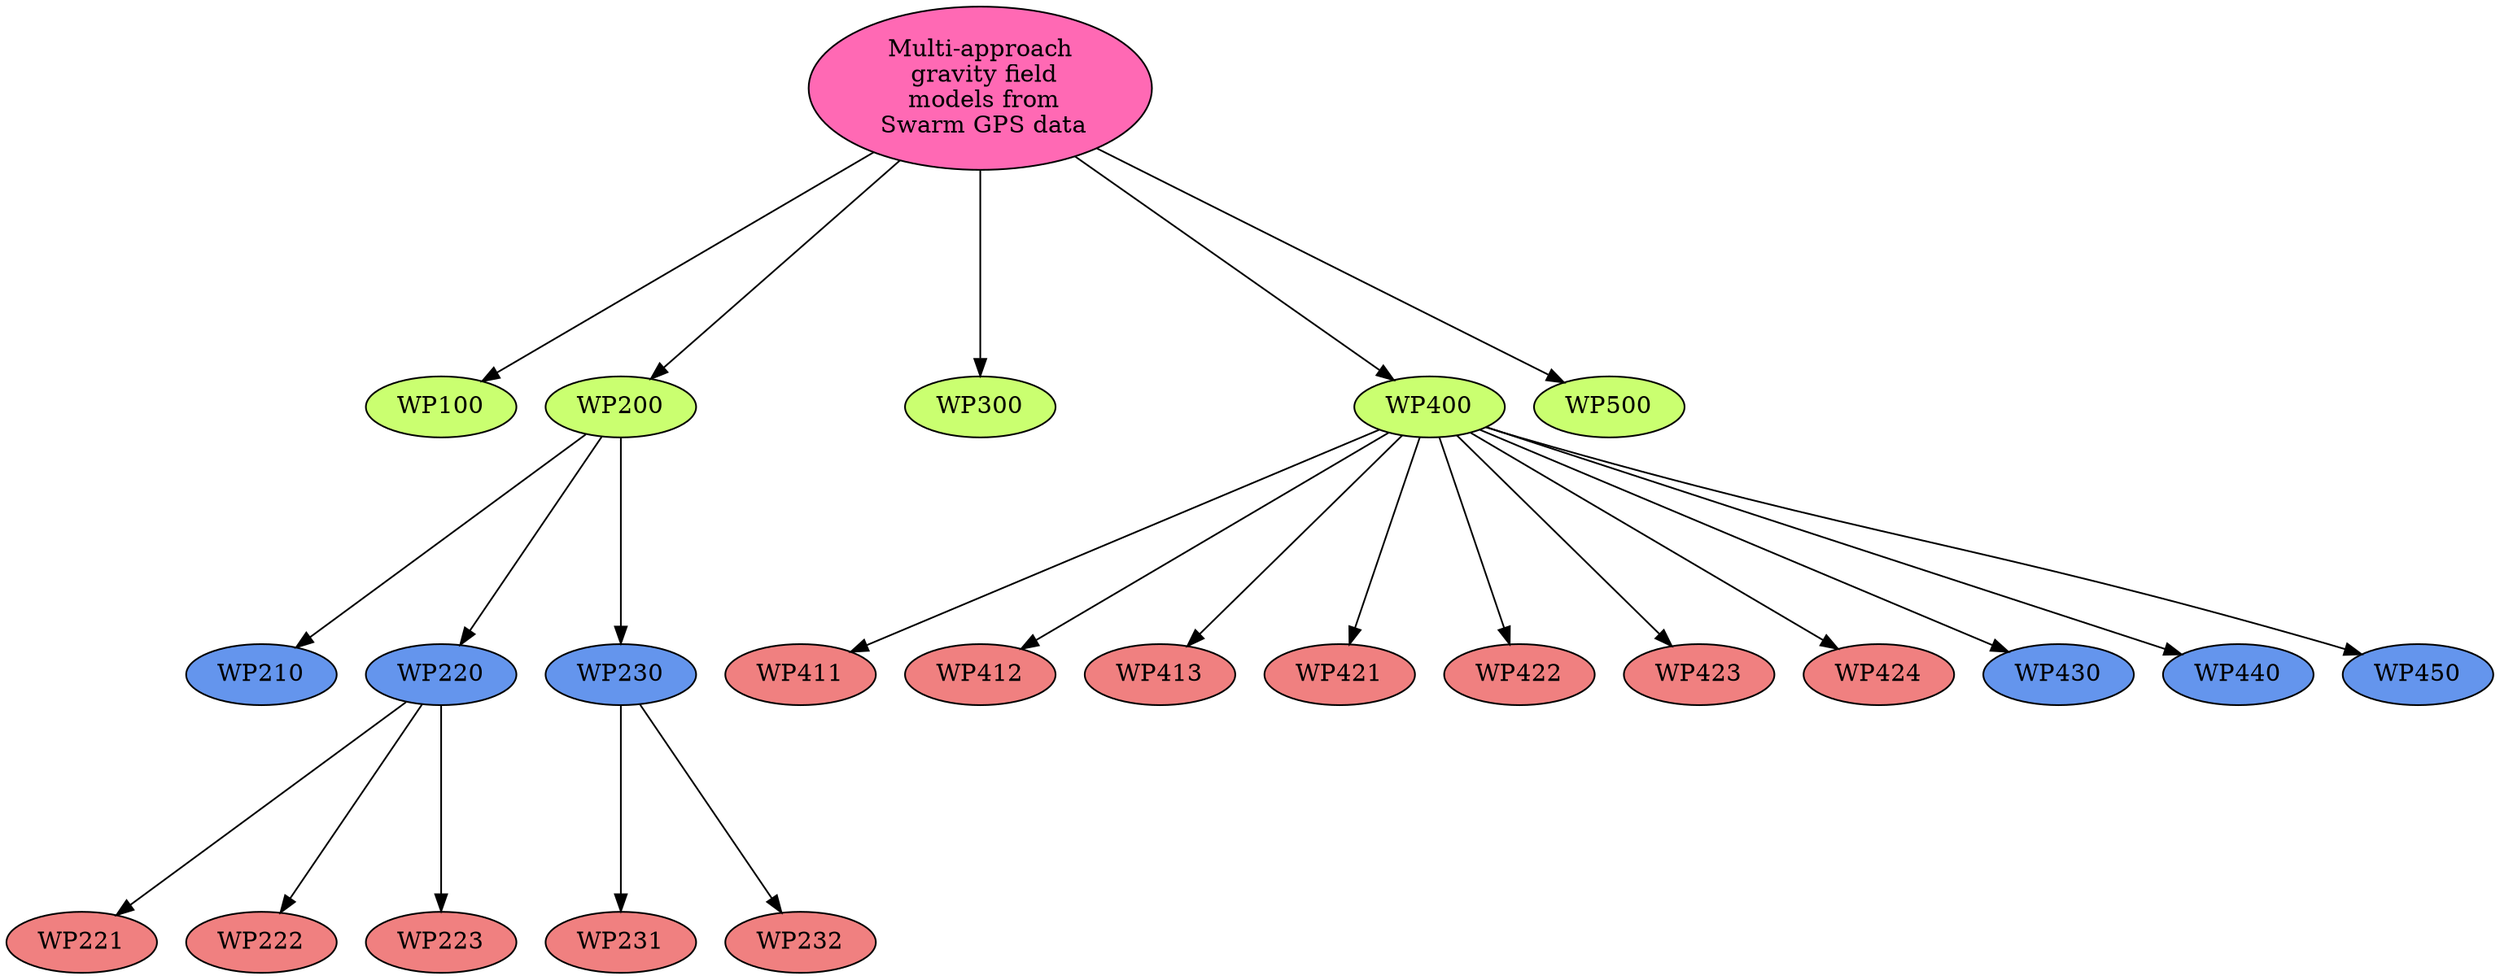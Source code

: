 digraph
{
  concentrate=true
  ranksep=0.8
  node [shape=invhouse]
  overlap=false
  splines=true
  ranksep=1.7
  "Multi-approach
 gravity field
 models from
 Swarm GPS data
"  [fillcolor=hotpink,style=filled,shape=ellipse];
  "WP100"  [fillcolor=darkolivegreen1,style=filled,shape=ellipse];
  "WP200"  [fillcolor=darkolivegreen1,style=filled,shape=ellipse];
  "WP210"  [fillcolor=cornflowerblue,style=filled,shape=ellipse];
  "WP220"  [fillcolor=cornflowerblue,style=filled,shape=ellipse];
  "WP221"  [fillcolor=lightcoral,style=filled,shape=ellipse];
  "WP222"  [fillcolor=lightcoral,style=filled,shape=ellipse];
  "WP223"  [fillcolor=lightcoral,style=filled,shape=ellipse];
  "WP230"  [fillcolor=cornflowerblue,style=filled,shape=ellipse];
  "WP231"  [fillcolor=lightcoral,style=filled,shape=ellipse];
  "WP232"  [fillcolor=lightcoral,style=filled,shape=ellipse];
  "WP300"  [fillcolor=darkolivegreen1,style=filled,shape=ellipse];
  "WP400"  [fillcolor=darkolivegreen1,style=filled,shape=ellipse];
  "WP411"  [fillcolor=lightcoral,style=filled,shape=ellipse];
  "WP412"  [fillcolor=lightcoral,style=filled,shape=ellipse];
  "WP413"  [fillcolor=lightcoral,style=filled,shape=ellipse];
  "WP421"  [fillcolor=lightcoral,style=filled,shape=ellipse];
  "WP422"  [fillcolor=lightcoral,style=filled,shape=ellipse];
  "WP423"  [fillcolor=lightcoral,style=filled,shape=ellipse];
  "WP424"  [fillcolor=lightcoral,style=filled,shape=ellipse];
  "WP430"  [fillcolor=cornflowerblue,style=filled,shape=ellipse];
  "WP440"  [fillcolor=cornflowerblue,style=filled,shape=ellipse];
  "WP450"  [fillcolor=cornflowerblue,style=filled,shape=ellipse];
  "WP500"  [fillcolor=darkolivegreen1,style=filled,shape=ellipse];
  "Multi-approach
 gravity field
 models from
 Swarm GPS data
" -> "WP100" [];
  "Multi-approach
 gravity field
 models from
 Swarm GPS data
" -> "WP200" [];
  "Multi-approach
 gravity field
 models from
 Swarm GPS data
" -> "WP300" [];
  "Multi-approach
 gravity field
 models from
 Swarm GPS data
" -> "WP400" [];
  "Multi-approach
 gravity field
 models from
 Swarm GPS data
" -> "WP500" [];
  "WP200" -> "WP210" [];
  "WP200" -> "WP220" [];
  "WP200" -> "WP230" [];
  "WP400" -> "WP430" [];
  "WP400" -> "WP440" [];
  "WP400" -> "WP450" [];
  "WP400" -> "WP411" [];
  "WP400" -> "WP412" [];
  "WP400" -> "WP413" [];
  "WP400" -> "WP421" [];
  "WP400" -> "WP422" [];
  "WP400" -> "WP423" [];
  "WP400" -> "WP424" [];
  "WP220" -> "WP221" [];
  "WP220" -> "WP222" [];
  "WP220" -> "WP223" [];
  "WP230" -> "WP231" [];
  "WP230" -> "WP232" [];
  
}
